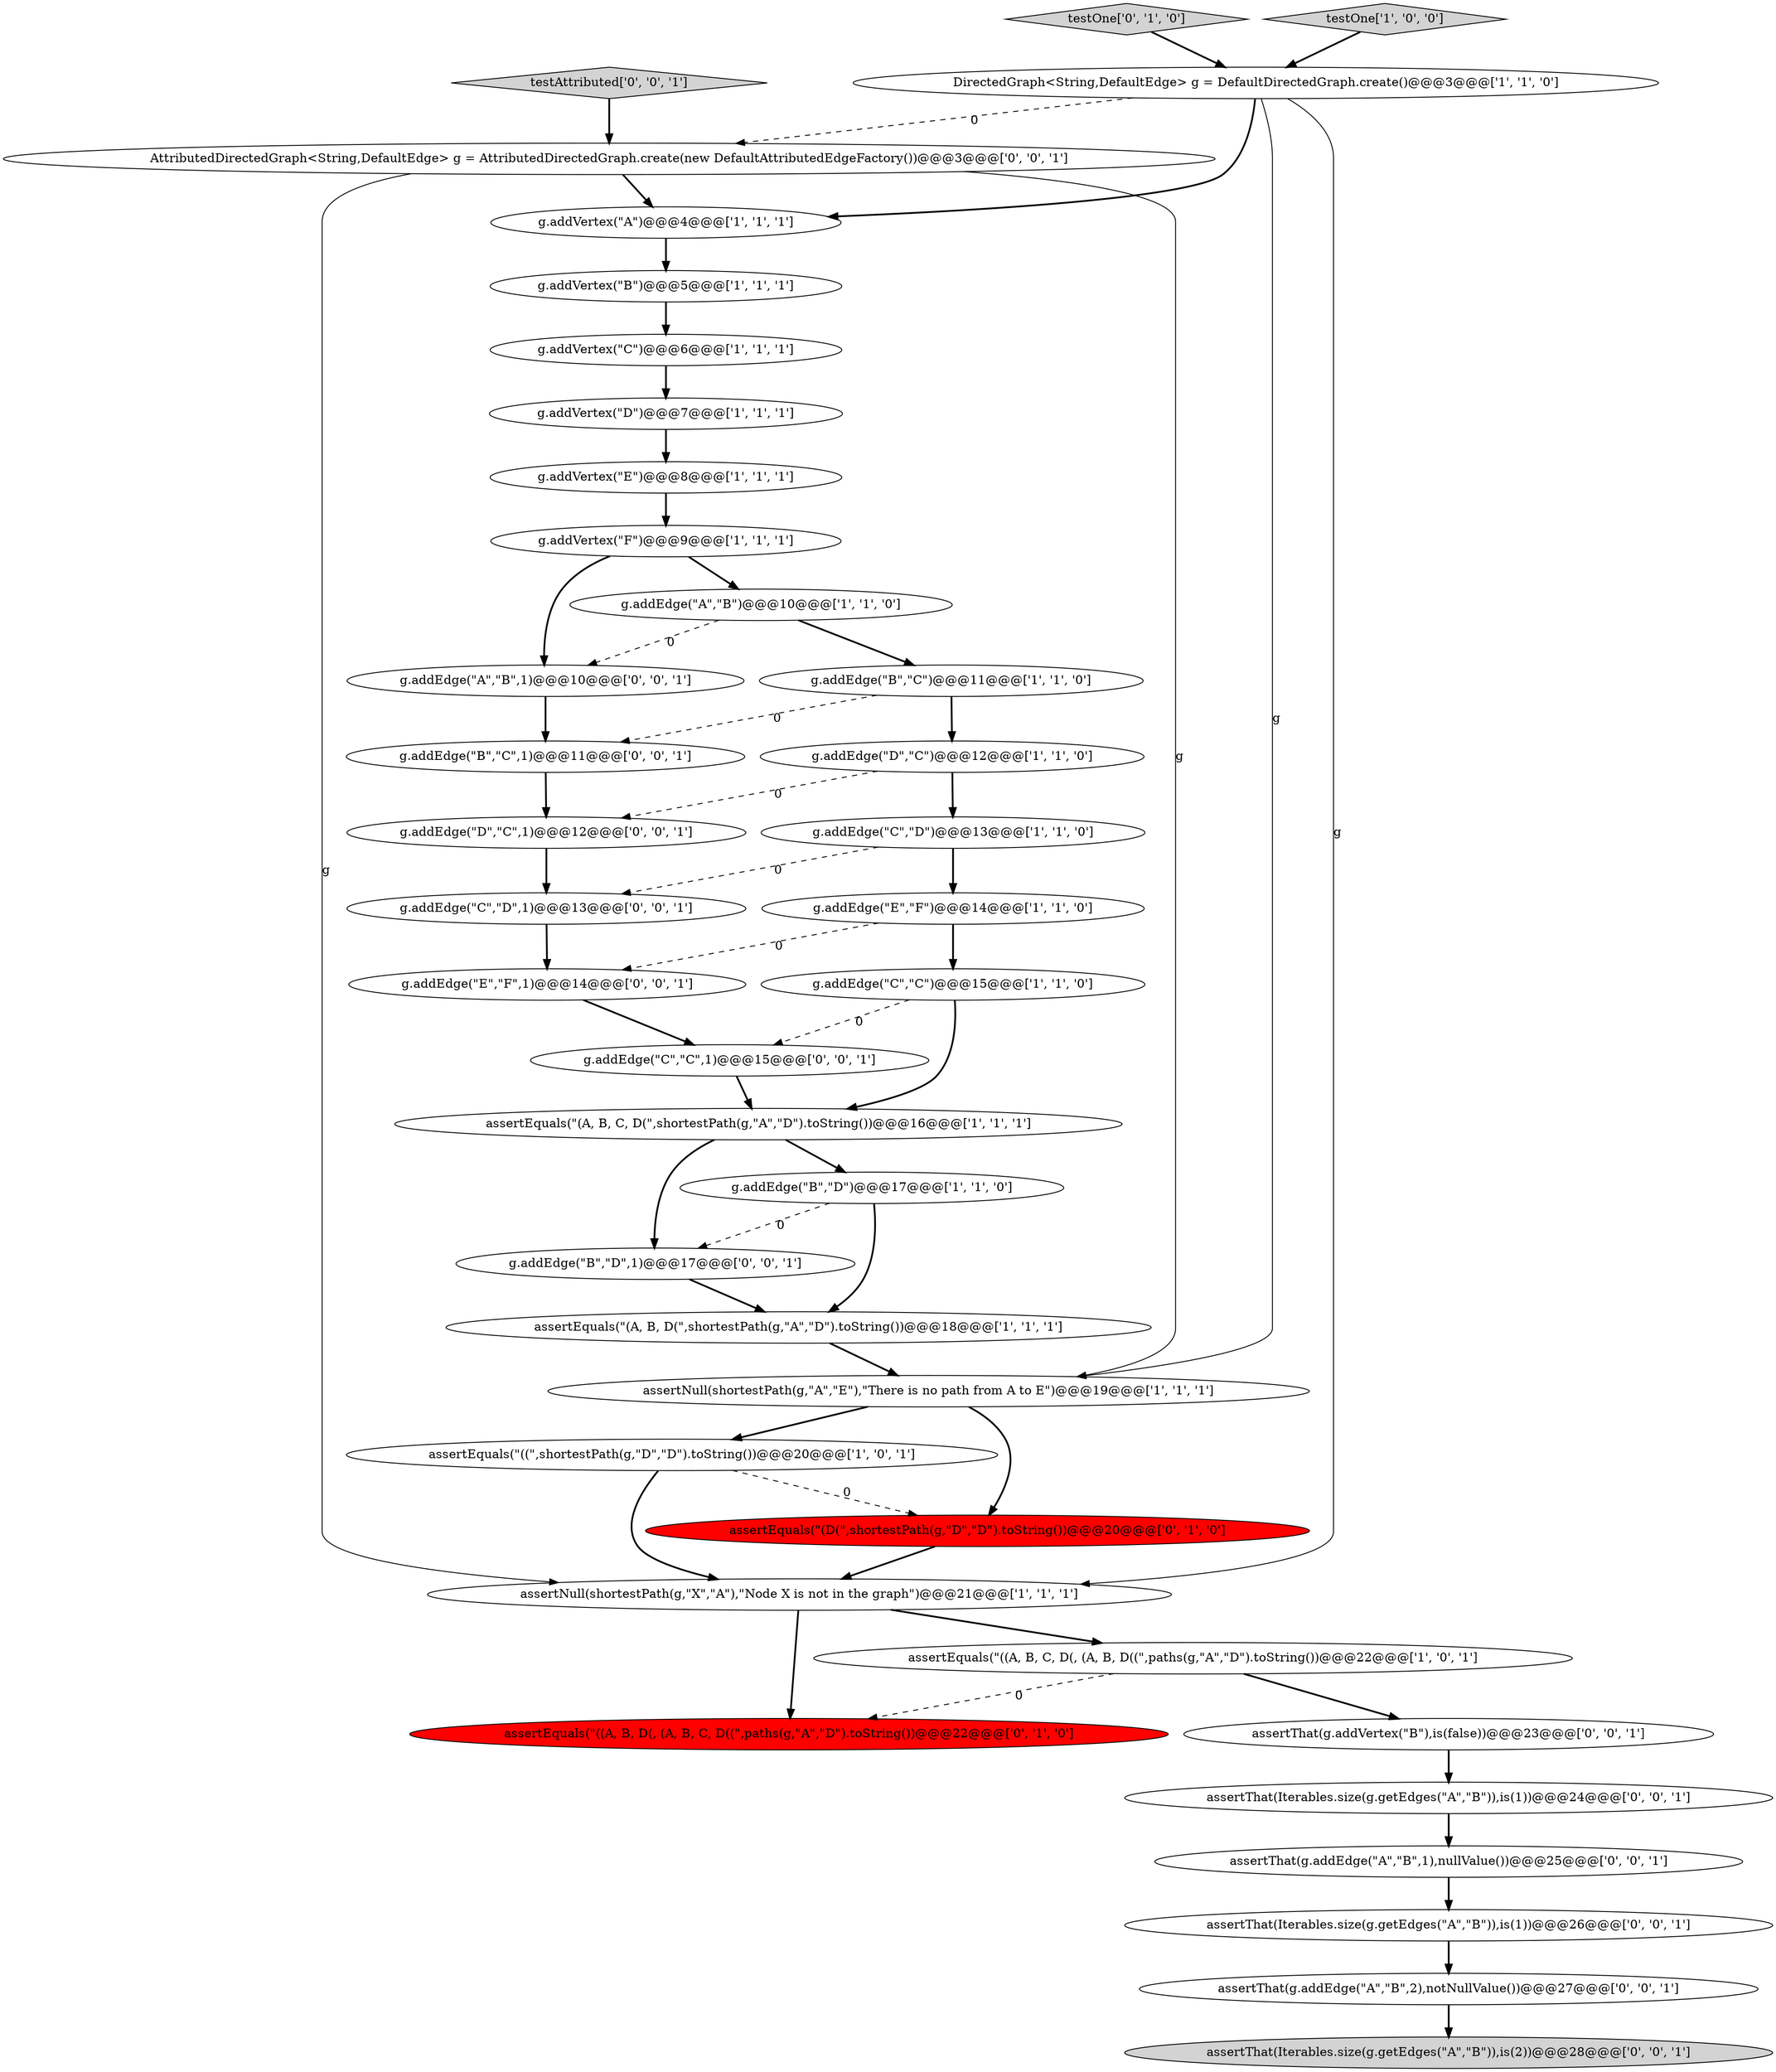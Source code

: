digraph {
11 [style = filled, label = "g.addEdge(\"A\",\"B\")@@@10@@@['1', '1', '0']", fillcolor = white, shape = ellipse image = "AAA0AAABBB1BBB"];
2 [style = filled, label = "g.addEdge(\"B\",\"D\")@@@17@@@['1', '1', '0']", fillcolor = white, shape = ellipse image = "AAA0AAABBB1BBB"];
7 [style = filled, label = "g.addEdge(\"C\",\"D\")@@@13@@@['1', '1', '0']", fillcolor = white, shape = ellipse image = "AAA0AAABBB1BBB"];
34 [style = filled, label = "assertThat(g.addEdge(\"A\",\"B\",2),notNullValue())@@@27@@@['0', '0', '1']", fillcolor = white, shape = ellipse image = "AAA0AAABBB3BBB"];
22 [style = filled, label = "assertEquals(\"((A, B, D(, (A, B, C, D((\",paths(g,\"A\",\"D\").toString())@@@22@@@['0', '1', '0']", fillcolor = red, shape = ellipse image = "AAA1AAABBB2BBB"];
6 [style = filled, label = "assertEquals(\"(A, B, C, D(\",shortestPath(g,\"A\",\"D\").toString())@@@16@@@['1', '1', '1']", fillcolor = white, shape = ellipse image = "AAA0AAABBB1BBB"];
0 [style = filled, label = "g.addVertex(\"E\")@@@8@@@['1', '1', '1']", fillcolor = white, shape = ellipse image = "AAA0AAABBB1BBB"];
15 [style = filled, label = "g.addEdge(\"D\",\"C\")@@@12@@@['1', '1', '0']", fillcolor = white, shape = ellipse image = "AAA0AAABBB1BBB"];
10 [style = filled, label = "assertEquals(\"((\",shortestPath(g,\"D\",\"D\").toString())@@@20@@@['1', '0', '1']", fillcolor = white, shape = ellipse image = "AAA0AAABBB1BBB"];
21 [style = filled, label = "testOne['0', '1', '0']", fillcolor = lightgray, shape = diamond image = "AAA0AAABBB2BBB"];
27 [style = filled, label = "g.addEdge(\"E\",\"F\",1)@@@14@@@['0', '0', '1']", fillcolor = white, shape = ellipse image = "AAA0AAABBB3BBB"];
18 [style = filled, label = "g.addVertex(\"C\")@@@6@@@['1', '1', '1']", fillcolor = white, shape = ellipse image = "AAA0AAABBB1BBB"];
37 [style = filled, label = "assertThat(g.addVertex(\"B\"),is(false))@@@23@@@['0', '0', '1']", fillcolor = white, shape = ellipse image = "AAA0AAABBB3BBB"];
25 [style = filled, label = "assertThat(g.addEdge(\"A\",\"B\",1),nullValue())@@@25@@@['0', '0', '1']", fillcolor = white, shape = ellipse image = "AAA0AAABBB3BBB"];
26 [style = filled, label = "g.addEdge(\"C\",\"D\",1)@@@13@@@['0', '0', '1']", fillcolor = white, shape = ellipse image = "AAA0AAABBB3BBB"];
24 [style = filled, label = "g.addEdge(\"C\",\"C\",1)@@@15@@@['0', '0', '1']", fillcolor = white, shape = ellipse image = "AAA0AAABBB3BBB"];
17 [style = filled, label = "g.addEdge(\"C\",\"C\")@@@15@@@['1', '1', '0']", fillcolor = white, shape = ellipse image = "AAA0AAABBB1BBB"];
8 [style = filled, label = "assertNull(shortestPath(g,\"A\",\"E\"),\"There is no path from A to E\")@@@19@@@['1', '1', '1']", fillcolor = white, shape = ellipse image = "AAA0AAABBB1BBB"];
20 [style = filled, label = "assertEquals(\"(A, B, D(\",shortestPath(g,\"A\",\"D\").toString())@@@18@@@['1', '1', '1']", fillcolor = white, shape = ellipse image = "AAA0AAABBB1BBB"];
33 [style = filled, label = "g.addEdge(\"D\",\"C\",1)@@@12@@@['0', '0', '1']", fillcolor = white, shape = ellipse image = "AAA0AAABBB3BBB"];
4 [style = filled, label = "assertEquals(\"((A, B, C, D(, (A, B, D((\",paths(g,\"A\",\"D\").toString())@@@22@@@['1', '0', '1']", fillcolor = white, shape = ellipse image = "AAA0AAABBB1BBB"];
12 [style = filled, label = "assertNull(shortestPath(g,\"X\",\"A\"),\"Node X is not in the graph\")@@@21@@@['1', '1', '1']", fillcolor = white, shape = ellipse image = "AAA0AAABBB1BBB"];
3 [style = filled, label = "testOne['1', '0', '0']", fillcolor = lightgray, shape = diamond image = "AAA0AAABBB1BBB"];
1 [style = filled, label = "DirectedGraph<String,DefaultEdge> g = DefaultDirectedGraph.create()@@@3@@@['1', '1', '0']", fillcolor = white, shape = ellipse image = "AAA0AAABBB1BBB"];
16 [style = filled, label = "g.addEdge(\"E\",\"F\")@@@14@@@['1', '1', '0']", fillcolor = white, shape = ellipse image = "AAA0AAABBB1BBB"];
38 [style = filled, label = "g.addEdge(\"B\",\"C\",1)@@@11@@@['0', '0', '1']", fillcolor = white, shape = ellipse image = "AAA0AAABBB3BBB"];
5 [style = filled, label = "g.addVertex(\"F\")@@@9@@@['1', '1', '1']", fillcolor = white, shape = ellipse image = "AAA0AAABBB1BBB"];
14 [style = filled, label = "g.addVertex(\"A\")@@@4@@@['1', '1', '1']", fillcolor = white, shape = ellipse image = "AAA0AAABBB1BBB"];
19 [style = filled, label = "g.addEdge(\"B\",\"C\")@@@11@@@['1', '1', '0']", fillcolor = white, shape = ellipse image = "AAA0AAABBB1BBB"];
32 [style = filled, label = "AttributedDirectedGraph<String,DefaultEdge> g = AttributedDirectedGraph.create(new DefaultAttributedEdgeFactory())@@@3@@@['0', '0', '1']", fillcolor = white, shape = ellipse image = "AAA0AAABBB3BBB"];
35 [style = filled, label = "testAttributed['0', '0', '1']", fillcolor = lightgray, shape = diamond image = "AAA0AAABBB3BBB"];
31 [style = filled, label = "g.addEdge(\"A\",\"B\",1)@@@10@@@['0', '0', '1']", fillcolor = white, shape = ellipse image = "AAA0AAABBB3BBB"];
9 [style = filled, label = "g.addVertex(\"B\")@@@5@@@['1', '1', '1']", fillcolor = white, shape = ellipse image = "AAA0AAABBB1BBB"];
23 [style = filled, label = "assertEquals(\"(D(\",shortestPath(g,\"D\",\"D\").toString())@@@20@@@['0', '1', '0']", fillcolor = red, shape = ellipse image = "AAA1AAABBB2BBB"];
36 [style = filled, label = "g.addEdge(\"B\",\"D\",1)@@@17@@@['0', '0', '1']", fillcolor = white, shape = ellipse image = "AAA0AAABBB3BBB"];
13 [style = filled, label = "g.addVertex(\"D\")@@@7@@@['1', '1', '1']", fillcolor = white, shape = ellipse image = "AAA0AAABBB1BBB"];
28 [style = filled, label = "assertThat(Iterables.size(g.getEdges(\"A\",\"B\")),is(1))@@@24@@@['0', '0', '1']", fillcolor = white, shape = ellipse image = "AAA0AAABBB3BBB"];
29 [style = filled, label = "assertThat(Iterables.size(g.getEdges(\"A\",\"B\")),is(1))@@@26@@@['0', '0', '1']", fillcolor = white, shape = ellipse image = "AAA0AAABBB3BBB"];
30 [style = filled, label = "assertThat(Iterables.size(g.getEdges(\"A\",\"B\")),is(2))@@@28@@@['0', '0', '1']", fillcolor = lightgray, shape = ellipse image = "AAA0AAABBB3BBB"];
8->10 [style = bold, label=""];
2->20 [style = bold, label=""];
37->28 [style = bold, label=""];
15->7 [style = bold, label=""];
3->1 [style = bold, label=""];
8->23 [style = bold, label=""];
17->6 [style = bold, label=""];
16->27 [style = dashed, label="0"];
17->24 [style = dashed, label="0"];
35->32 [style = bold, label=""];
32->14 [style = bold, label=""];
31->38 [style = bold, label=""];
32->8 [style = solid, label="g"];
4->22 [style = dashed, label="0"];
16->17 [style = bold, label=""];
25->29 [style = bold, label=""];
29->34 [style = bold, label=""];
11->19 [style = bold, label=""];
1->32 [style = dashed, label="0"];
6->36 [style = bold, label=""];
36->20 [style = bold, label=""];
34->30 [style = bold, label=""];
33->26 [style = bold, label=""];
6->2 [style = bold, label=""];
26->27 [style = bold, label=""];
20->8 [style = bold, label=""];
19->38 [style = dashed, label="0"];
9->18 [style = bold, label=""];
2->36 [style = dashed, label="0"];
5->31 [style = bold, label=""];
12->4 [style = bold, label=""];
4->37 [style = bold, label=""];
11->31 [style = dashed, label="0"];
10->12 [style = bold, label=""];
21->1 [style = bold, label=""];
7->16 [style = bold, label=""];
32->12 [style = solid, label="g"];
15->33 [style = dashed, label="0"];
18->13 [style = bold, label=""];
1->12 [style = solid, label="g"];
28->25 [style = bold, label=""];
13->0 [style = bold, label=""];
14->9 [style = bold, label=""];
1->14 [style = bold, label=""];
5->11 [style = bold, label=""];
23->12 [style = bold, label=""];
27->24 [style = bold, label=""];
19->15 [style = bold, label=""];
7->26 [style = dashed, label="0"];
38->33 [style = bold, label=""];
24->6 [style = bold, label=""];
10->23 [style = dashed, label="0"];
12->22 [style = bold, label=""];
0->5 [style = bold, label=""];
1->8 [style = solid, label="g"];
}
